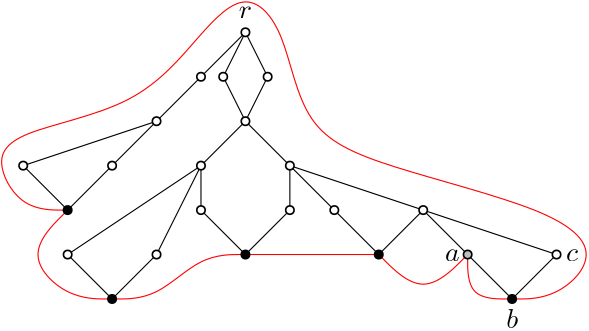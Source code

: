 <?xml version="1.0"?>
<!DOCTYPE ipe SYSTEM "ipe.dtd">
<ipe version="70005" creator="Ipe 7.1.4">
<info created="D:20160201222536" modified="D:20160201224057"/>
<ipestyle name="basic">
<symbol name="arrow/arc(spx)">
<path stroke="sym-stroke" fill="sym-stroke" pen="sym-pen">
0 0 m
-1 0.333 l
-1 -0.333 l
h
</path>
</symbol>
<symbol name="arrow/farc(spx)">
<path stroke="sym-stroke" fill="white" pen="sym-pen">
0 0 m
-1 0.333 l
-1 -0.333 l
h
</path>
</symbol>
<symbol name="mark/circle(sx)" transformations="translations">
<path fill="sym-stroke">
0.6 0 0 0.6 0 0 e
0.4 0 0 0.4 0 0 e
</path>
</symbol>
<symbol name="mark/disk(sx)" transformations="translations">
<path fill="sym-stroke">
0.6 0 0 0.6 0 0 e
</path>
</symbol>
<symbol name="mark/fdisk(sfx)" transformations="translations">
<group>
<path fill="sym-fill">
0.5 0 0 0.5 0 0 e
</path>
<path fill="sym-stroke" fillrule="eofill">
0.6 0 0 0.6 0 0 e
0.4 0 0 0.4 0 0 e
</path>
</group>
</symbol>
<symbol name="mark/box(sx)" transformations="translations">
<path fill="sym-stroke" fillrule="eofill">
-0.6 -0.6 m
0.6 -0.6 l
0.6 0.6 l
-0.6 0.6 l
h
-0.4 -0.4 m
0.4 -0.4 l
0.4 0.4 l
-0.4 0.4 l
h
</path>
</symbol>
<symbol name="mark/square(sx)" transformations="translations">
<path fill="sym-stroke">
-0.6 -0.6 m
0.6 -0.6 l
0.6 0.6 l
-0.6 0.6 l
h
</path>
</symbol>
<symbol name="mark/fsquare(sfx)" transformations="translations">
<group>
<path fill="sym-fill">
-0.5 -0.5 m
0.5 -0.5 l
0.5 0.5 l
-0.5 0.5 l
h
</path>
<path fill="sym-stroke" fillrule="eofill">
-0.6 -0.6 m
0.6 -0.6 l
0.6 0.6 l
-0.6 0.6 l
h
-0.4 -0.4 m
0.4 -0.4 l
0.4 0.4 l
-0.4 0.4 l
h
</path>
</group>
</symbol>
<symbol name="mark/cross(sx)" transformations="translations">
<group>
<path fill="sym-stroke">
-0.43 -0.57 m
0.57 0.43 l
0.43 0.57 l
-0.57 -0.43 l
h
</path>
<path fill="sym-stroke">
-0.43 0.57 m
0.57 -0.43 l
0.43 -0.57 l
-0.57 0.43 l
h
</path>
</group>
</symbol>
<symbol name="arrow/fnormal(spx)">
<path stroke="sym-stroke" fill="white" pen="sym-pen">
0 0 m
-1 0.333 l
-1 -0.333 l
h
</path>
</symbol>
<symbol name="arrow/pointed(spx)">
<path stroke="sym-stroke" fill="sym-stroke" pen="sym-pen">
0 0 m
-1 0.333 l
-0.8 0 l
-1 -0.333 l
h
</path>
</symbol>
<symbol name="arrow/fpointed(spx)">
<path stroke="sym-stroke" fill="white" pen="sym-pen">
0 0 m
-1 0.333 l
-0.8 0 l
-1 -0.333 l
h
</path>
</symbol>
<symbol name="arrow/linear(spx)">
<path stroke="sym-stroke" pen="sym-pen">
-1 0.333 m
0 0 l
-1 -0.333 l
</path>
</symbol>
<symbol name="arrow/fdouble(spx)">
<path stroke="sym-stroke" fill="white" pen="sym-pen">
0 0 m
-1 0.333 l
-1 -0.333 l
h
-1 0 m
-2 0.333 l
-2 -0.333 l
h
</path>
</symbol>
<symbol name="arrow/double(spx)">
<path stroke="sym-stroke" fill="sym-stroke" pen="sym-pen">
0 0 m
-1 0.333 l
-1 -0.333 l
h
-1 0 m
-2 0.333 l
-2 -0.333 l
h
</path>
</symbol>
<pen name="heavier" value="0.8"/>
<pen name="fat" value="1.2"/>
<pen name="ultrafat" value="2"/>
<symbolsize name="large" value="5"/>
<symbolsize name="small" value="2"/>
<symbolsize name="tiny" value="1.1"/>
<arrowsize name="large" value="10"/>
<arrowsize name="small" value="5"/>
<arrowsize name="tiny" value="3"/>
<color name="red" value="1 0 0"/>
<color name="green" value="0 1 0"/>
<color name="blue" value="0 0 1"/>
<color name="yellow" value="1 1 0"/>
<color name="orange" value="1 0.647 0"/>
<color name="gold" value="1 0.843 0"/>
<color name="purple" value="0.627 0.125 0.941"/>
<color name="gray" value="0.745"/>
<color name="brown" value="0.647 0.165 0.165"/>
<color name="navy" value="0 0 0.502"/>
<color name="pink" value="1 0.753 0.796"/>
<color name="seagreen" value="0.18 0.545 0.341"/>
<color name="turquoise" value="0.251 0.878 0.816"/>
<color name="violet" value="0.933 0.51 0.933"/>
<color name="darkblue" value="0 0 0.545"/>
<color name="darkcyan" value="0 0.545 0.545"/>
<color name="darkgray" value="0.663"/>
<color name="darkgreen" value="0 0.392 0"/>
<color name="darkmagenta" value="0.545 0 0.545"/>
<color name="darkorange" value="1 0.549 0"/>
<color name="darkred" value="0.545 0 0"/>
<color name="lightblue" value="0.678 0.847 0.902"/>
<color name="lightcyan" value="0.878 1 1"/>
<color name="lightgray" value="0.827"/>
<color name="lightgreen" value="0.565 0.933 0.565"/>
<color name="lightyellow" value="1 1 0.878"/>
<dashstyle name="dashed" value="[4] 0"/>
<dashstyle name="dotted" value="[1 3] 0"/>
<dashstyle name="dash dotted" value="[4 2 1 2] 0"/>
<dashstyle name="dash dot dotted" value="[4 2 1 2 1 2] 0"/>
<textsize name="large" value="\large"/>
<textsize name="small" value="\small"/>
<textsize name="tiny" value="\tiny"/>
<textsize name="Large" value="\Large"/>
<textsize name="LARGE" value="\LARGE"/>
<textsize name="huge" value="\huge"/>
<textsize name="Huge" value="\Huge"/>
<textsize name="footnote" value="\footnotesize"/>
<textstyle name="center" begin="\begin{center}" end="\end{center}"/>
<textstyle name="itemize" begin="\begin{itemize}" end="\end{itemize}"/>
<textstyle name="item" begin="\begin{itemize}\item{}" end="\end{itemize}"/>
<gridsize name="4 pts" value="4"/>
<gridsize name="8 pts (~3 mm)" value="8"/>
<gridsize name="16 pts (~6 mm)" value="16"/>
<gridsize name="32 pts (~12 mm)" value="32"/>
<gridsize name="10 pts (~3.5 mm)" value="10"/>
<gridsize name="20 pts (~7 mm)" value="20"/>
<gridsize name="14 pts (~5 mm)" value="14"/>
<gridsize name="28 pts (~10 mm)" value="28"/>
<gridsize name="56 pts (~20 mm)" value="56"/>
<anglesize name="90 deg" value="90"/>
<anglesize name="60 deg" value="60"/>
<anglesize name="45 deg" value="45"/>
<anglesize name="30 deg" value="30"/>
<anglesize name="22.5 deg" value="22.5"/>
<tiling name="falling" angle="-60" step="4" width="1"/>
<tiling name="rising" angle="30" step="4" width="1"/>
</ipestyle>
<page>
<layer name="alpha"/>
<view layers="alpha" active="alpha"/>
<path layer="alpha" stroke="red">
368 672 m
384 672
400 688
384 704
320 720
292.224 732.972
286.4 769.6
272 784
256 768
234.008 740.776
186.971 732.128
181.908 719.894
192 704
208 704 s
</path>
<path stroke="black">
256 752 m
272 768 l
</path>
<path stroke="red">
352 688 m
352 672
368 672 s
</path>
<path stroke="red">
320 688 m
336 672
352 688 s
</path>
<path stroke="red">
224 672 m
240 672
256 688
272 688 s
</path>
<path stroke="red">
208 704 m
192 688
208 672
224 672 s
</path>
<path stroke="red">
272 688 m
320 688 l
</path>
<path stroke="black">
256 752 m
240 736 l
</path>
<path stroke="black">
336 704 m
352 688 l
368 672 l
384 688 l
336 704 l
</path>
<path stroke="black">
256 720 m
208 688 l
224 672 l
240 688 l
256 720 l
</path>
<path stroke="black">
288 720 m
304 704 l
320 688 l
336 704 l
288 720 l
</path>
<path stroke="black">
272 736 m
256 720 l
256 704 l
272 688 l
288 704 l
288 720 l
272 736 l
</path>
<path matrix="1 0 0 1 -16 -16" stroke="black">
256 752 m
208 736 l
224 720 l
240 736 l
256 752 l
</path>
<path matrix="0.5 0 0 1 136 0" stroke="black">
272 768 m
256 752 l
272 736 l
288 752 l
272 768 l
</path>
<use matrix="0.5 0 0 1 136 0" name="mark/fdisk(sfx)" pos="272 768" size="normal" stroke="black" fill="white"/>
<use matrix="1 0 0 1 -16 -16" name="mark/fdisk(sfx)" pos="256 752" size="normal" stroke="black" fill="white"/>
<use matrix="0.5 0 0 1 136 0" name="mark/fdisk(sfx)" pos="288 752" size="normal" stroke="black" fill="white"/>
<use matrix="0.5 0 0 1 136 0" name="mark/fdisk(sfx)" pos="272 736" size="normal" stroke="black" fill="white"/>
<use name="mark/fdisk(sfx)" pos="288 720" size="normal" stroke="black" fill="white"/>
<use name="mark/fdisk(sfx)" pos="288 704" size="normal" stroke="black" fill="white"/>
<use name="mark/fdisk(sfx)" pos="272 688" size="normal" stroke="black" fill="black"/>
<use name="mark/fdisk(sfx)" pos="256 720" size="normal" stroke="black" fill="white"/>
<use name="mark/fdisk(sfx)" pos="304 704" size="normal" stroke="black" fill="white"/>
<use name="mark/fdisk(sfx)" pos="336 704" size="normal" stroke="black" fill="white"/>
<use name="mark/fdisk(sfx)" pos="320 688" size="normal" stroke="black" fill="black"/>
<use name="mark/fdisk(sfx)" pos="352 688" size="normal" stroke="black" fill="gray"/>
<use name="mark/fdisk(sfx)" pos="384 688" size="normal" stroke="black" fill="white"/>
<use name="mark/fdisk(sfx)" pos="368 672" size="normal" stroke="black" fill="black"/>
<use name="mark/fdisk(sfx)" pos="240 688" size="normal" stroke="black" fill="white"/>
<use name="mark/fdisk(sfx)" pos="208 688" size="normal" stroke="black" fill="white"/>
<use name="mark/fdisk(sfx)" pos="224 672" size="normal" stroke="black" fill="black"/>
<use matrix="1 0 0 1 -16 -16" name="mark/fdisk(sfx)" pos="240 736" size="normal" stroke="black" fill="white"/>
<use matrix="1 0 0 1 -16 -16" name="mark/fdisk(sfx)" pos="208 736" size="normal" stroke="black" fill="white"/>
<use matrix="1 0 0 1 -16 -16" name="mark/fdisk(sfx)" pos="224 720" size="normal" stroke="black" fill="black"/>
<use matrix="0.5 0 0 1 136 0" name="mark/fdisk(sfx)" pos="256 752" size="normal" stroke="black" fill="white"/>
<text matrix="1 0 0 1 0 5" transformations="translations" pos="272 768" stroke="black" type="label" width="4.771" height="4.289" depth="0" halign="center" valign="baseline">$r$</text>
<use name="mark/fdisk(sfx)" pos="256 704" size="normal" stroke="black" fill="white"/>
<text matrix="1 0 0 1 6.23654 2.34778" transformations="translations" pos="342.888 683.252" stroke="black" type="label" width="5.266" height="4.289" depth="0" halign="right" valign="baseline">$a$</text>
<text matrix="1 0 0 1 0.375 2.26753" transformations="translations" pos="367.625 659.325" stroke="black" type="label" width="4.276" height="6.918" depth="0" halign="center" valign="baseline">$b$</text>
<text matrix="1 0 0 1 -4.55009 3.56478" transformations="translations" pos="391.957 682.035" stroke="black" type="label" width="4.311" height="4.289" depth="0" valign="baseline">$c$</text>
<use name="mark/fdisk(sfx)" pos="256 752" size="normal" stroke="black" fill="white"/>
</page>
</ipe>
